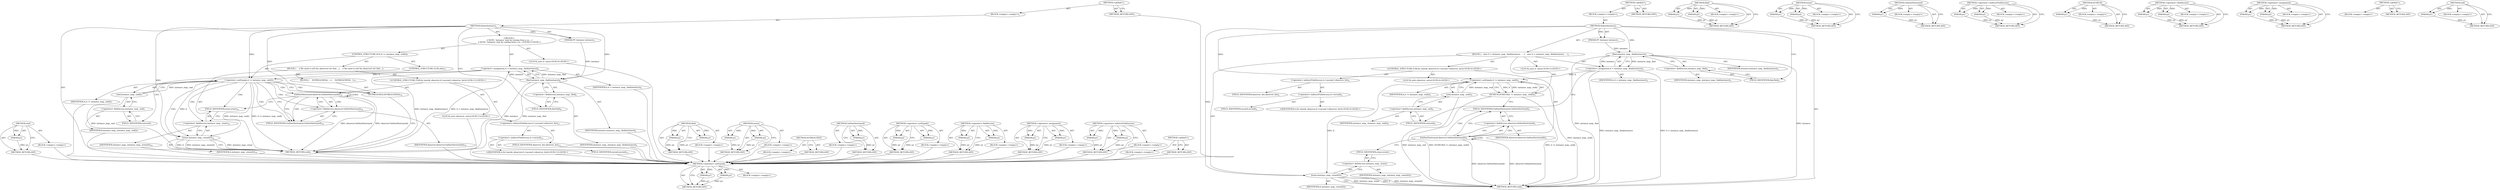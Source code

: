digraph "&lt;operator&gt;.indirectFieldAccess" {
vulnerable_80 [label=<(METHOD,&lt;operator&gt;.notEquals)>];
vulnerable_81 [label=<(PARAM,p1)>];
vulnerable_82 [label=<(PARAM,p2)>];
vulnerable_83 [label=<(BLOCK,&lt;empty&gt;,&lt;empty&gt;)>];
vulnerable_84 [label=<(METHOD_RETURN,ANY)>];
vulnerable_6 [label=<(METHOD,&lt;global&gt;)<SUB>1</SUB>>];
vulnerable_7 [label=<(BLOCK,&lt;empty&gt;,&lt;empty&gt;)<SUB>1</SUB>>];
vulnerable_8 [label=<(METHOD,DeleteInstance)<SUB>1</SUB>>];
vulnerable_9 [label=<(PARAM,PP_Instance instance)<SUB>1</SUB>>];
vulnerable_10 [label=<(BLOCK,{
   auto it = instance_map_.find(instance);
  ...,{
   auto it = instance_map_.find(instance);
  ...)<SUB>1</SUB>>];
vulnerable_11 [label="<(LOCAL,auto it: auto)<SUB>2</SUB>>"];
vulnerable_12 [label=<(&lt;operator&gt;.assignment,it = instance_map_.find(instance))<SUB>2</SUB>>];
vulnerable_13 [label=<(IDENTIFIER,it,it = instance_map_.find(instance))<SUB>2</SUB>>];
vulnerable_14 [label=<(find,instance_map_.find(instance))<SUB>2</SUB>>];
vulnerable_15 [label=<(&lt;operator&gt;.fieldAccess,instance_map_.find)<SUB>2</SUB>>];
vulnerable_16 [label=<(IDENTIFIER,instance_map_,instance_map_.find(instance))<SUB>2</SUB>>];
vulnerable_17 [label=<(FIELD_IDENTIFIER,find,find)<SUB>2</SUB>>];
vulnerable_18 [label=<(IDENTIFIER,instance,instance_map_.find(instance))<SUB>2</SUB>>];
vulnerable_19 [label=<(DCHECK,DCHECK(it != instance_map_.end()))<SUB>3</SUB>>];
vulnerable_20 [label=<(&lt;operator&gt;.notEquals,it != instance_map_.end())<SUB>3</SUB>>];
vulnerable_21 [label=<(IDENTIFIER,it,it != instance_map_.end())<SUB>3</SUB>>];
vulnerable_22 [label=<(end,instance_map_.end())<SUB>3</SUB>>];
vulnerable_23 [label=<(&lt;operator&gt;.fieldAccess,instance_map_.end)<SUB>3</SUB>>];
vulnerable_24 [label=<(IDENTIFIER,instance_map_,instance_map_.end())<SUB>3</SUB>>];
vulnerable_25 [label=<(FIELD_IDENTIFIER,end,end)<SUB>3</SUB>>];
vulnerable_26 [label="<(CONTROL_STRUCTURE,FOR,for (auto&amp; observer:it-&gt;second-&gt;observer_list))<SUB>4</SUB>>"];
vulnerable_27 [label=<(&lt;operator&gt;.indirectFieldAccess,it-&gt;second-&gt;observer_list)<SUB>4</SUB>>];
vulnerable_28 [label=<(&lt;operator&gt;.indirectFieldAccess,it-&gt;second)<SUB>4</SUB>>];
vulnerable_29 [label="<(IDENTIFIER,it,for (auto&amp; observer:it-&gt;second-&gt;observer_list))<SUB>4</SUB>>"];
vulnerable_30 [label=<(FIELD_IDENTIFIER,second,second)<SUB>4</SUB>>];
vulnerable_31 [label=<(FIELD_IDENTIFIER,observer_list,observer_list)<SUB>4</SUB>>];
vulnerable_32 [label="<(LOCAL,auto observer: auto)<SUB>4</SUB>>"];
vulnerable_33 [label=<(OnHostDestroyed,observer.OnHostDestroyed())<SUB>5</SUB>>];
vulnerable_34 [label=<(&lt;operator&gt;.fieldAccess,observer.OnHostDestroyed)<SUB>5</SUB>>];
vulnerable_35 [label=<(IDENTIFIER,observer,observer.OnHostDestroyed())<SUB>5</SUB>>];
vulnerable_36 [label=<(FIELD_IDENTIFIER,OnHostDestroyed,OnHostDestroyed)<SUB>5</SUB>>];
vulnerable_37 [label=<(erase,instance_map_.erase(it))<SUB>7</SUB>>];
vulnerable_38 [label=<(&lt;operator&gt;.fieldAccess,instance_map_.erase)<SUB>7</SUB>>];
vulnerable_39 [label=<(IDENTIFIER,instance_map_,instance_map_.erase(it))<SUB>7</SUB>>];
vulnerable_40 [label=<(FIELD_IDENTIFIER,erase,erase)<SUB>7</SUB>>];
vulnerable_41 [label=<(IDENTIFIER,it,instance_map_.erase(it))<SUB>7</SUB>>];
vulnerable_42 [label=<(METHOD_RETURN,void)<SUB>1</SUB>>];
vulnerable_44 [label=<(METHOD_RETURN,ANY)<SUB>1</SUB>>];
vulnerable_66 [label=<(METHOD,find)>];
vulnerable_67 [label=<(PARAM,p1)>];
vulnerable_68 [label=<(PARAM,p2)>];
vulnerable_69 [label=<(BLOCK,&lt;empty&gt;,&lt;empty&gt;)>];
vulnerable_70 [label=<(METHOD_RETURN,ANY)>];
vulnerable_98 [label=<(METHOD,erase)>];
vulnerable_99 [label=<(PARAM,p1)>];
vulnerable_100 [label=<(PARAM,p2)>];
vulnerable_101 [label=<(BLOCK,&lt;empty&gt;,&lt;empty&gt;)>];
vulnerable_102 [label=<(METHOD_RETURN,ANY)>];
vulnerable_94 [label=<(METHOD,OnHostDestroyed)>];
vulnerable_95 [label=<(PARAM,p1)>];
vulnerable_96 [label=<(BLOCK,&lt;empty&gt;,&lt;empty&gt;)>];
vulnerable_97 [label=<(METHOD_RETURN,ANY)>];
vulnerable_89 [label=<(METHOD,&lt;operator&gt;.indirectFieldAccess)>];
vulnerable_90 [label=<(PARAM,p1)>];
vulnerable_91 [label=<(PARAM,p2)>];
vulnerable_92 [label=<(BLOCK,&lt;empty&gt;,&lt;empty&gt;)>];
vulnerable_93 [label=<(METHOD_RETURN,ANY)>];
vulnerable_76 [label=<(METHOD,DCHECK)>];
vulnerable_77 [label=<(PARAM,p1)>];
vulnerable_78 [label=<(BLOCK,&lt;empty&gt;,&lt;empty&gt;)>];
vulnerable_79 [label=<(METHOD_RETURN,ANY)>];
vulnerable_71 [label=<(METHOD,&lt;operator&gt;.fieldAccess)>];
vulnerable_72 [label=<(PARAM,p1)>];
vulnerable_73 [label=<(PARAM,p2)>];
vulnerable_74 [label=<(BLOCK,&lt;empty&gt;,&lt;empty&gt;)>];
vulnerable_75 [label=<(METHOD_RETURN,ANY)>];
vulnerable_61 [label=<(METHOD,&lt;operator&gt;.assignment)>];
vulnerable_62 [label=<(PARAM,p1)>];
vulnerable_63 [label=<(PARAM,p2)>];
vulnerable_64 [label=<(BLOCK,&lt;empty&gt;,&lt;empty&gt;)>];
vulnerable_65 [label=<(METHOD_RETURN,ANY)>];
vulnerable_55 [label=<(METHOD,&lt;global&gt;)<SUB>1</SUB>>];
vulnerable_56 [label=<(BLOCK,&lt;empty&gt;,&lt;empty&gt;)>];
vulnerable_57 [label=<(METHOD_RETURN,ANY)>];
vulnerable_85 [label=<(METHOD,end)>];
vulnerable_86 [label=<(PARAM,p1)>];
vulnerable_87 [label=<(BLOCK,&lt;empty&gt;,&lt;empty&gt;)>];
vulnerable_88 [label=<(METHOD_RETURN,ANY)>];
fixed_85 [label=<(METHOD,end)>];
fixed_86 [label=<(PARAM,p1)>];
fixed_87 [label=<(BLOCK,&lt;empty&gt;,&lt;empty&gt;)>];
fixed_88 [label=<(METHOD_RETURN,ANY)>];
fixed_6 [label=<(METHOD,&lt;global&gt;)<SUB>1</SUB>>];
fixed_7 [label=<(BLOCK,&lt;empty&gt;,&lt;empty&gt;)<SUB>1</SUB>>];
fixed_8 [label=<(METHOD,DeleteInstance)<SUB>1</SUB>>];
fixed_9 [label=<(PARAM,PP_Instance instance)<SUB>1</SUB>>];
fixed_10 [label="<(BLOCK,{
  // NOTE: 'instance' may be coming from a co...,{
  // NOTE: 'instance' may be coming from a co...)<SUB>1</SUB>>"];
fixed_11 [label="<(LOCAL,auto it: auto)<SUB>6</SUB>>"];
fixed_12 [label=<(&lt;operator&gt;.assignment,it = instance_map_.find(instance))<SUB>6</SUB>>];
fixed_13 [label=<(IDENTIFIER,it,it = instance_map_.find(instance))<SUB>6</SUB>>];
fixed_14 [label=<(find,instance_map_.find(instance))<SUB>6</SUB>>];
fixed_15 [label=<(&lt;operator&gt;.fieldAccess,instance_map_.find)<SUB>6</SUB>>];
fixed_16 [label=<(IDENTIFIER,instance_map_,instance_map_.find(instance))<SUB>6</SUB>>];
fixed_17 [label=<(FIELD_IDENTIFIER,find,find)<SUB>6</SUB>>];
fixed_18 [label=<(IDENTIFIER,instance,instance_map_.find(instance))<SUB>6</SUB>>];
fixed_19 [label=<(CONTROL_STRUCTURE,IF,if (it != instance_map_.end()))<SUB>7</SUB>>];
fixed_20 [label=<(&lt;operator&gt;.notEquals,it != instance_map_.end())<SUB>7</SUB>>];
fixed_21 [label=<(IDENTIFIER,it,it != instance_map_.end())<SUB>7</SUB>>];
fixed_22 [label=<(end,instance_map_.end())<SUB>7</SUB>>];
fixed_23 [label=<(&lt;operator&gt;.fieldAccess,instance_map_.end)<SUB>7</SUB>>];
fixed_24 [label=<(IDENTIFIER,instance_map_,instance_map_.end())<SUB>7</SUB>>];
fixed_25 [label=<(FIELD_IDENTIFIER,end,end)<SUB>7</SUB>>];
fixed_26 [label=<(BLOCK,{
    // We need to tell the observers for that...,{
    // We need to tell the observers for that...)<SUB>7</SUB>>];
fixed_27 [label="<(CONTROL_STRUCTURE,FOR,for (auto&amp; observer:it-&gt;second-&gt;observer_list))<SUB>13</SUB>>"];
fixed_28 [label=<(&lt;operator&gt;.indirectFieldAccess,it-&gt;second-&gt;observer_list)<SUB>13</SUB>>];
fixed_29 [label=<(&lt;operator&gt;.indirectFieldAccess,it-&gt;second)<SUB>13</SUB>>];
fixed_30 [label="<(IDENTIFIER,it,for (auto&amp; observer:it-&gt;second-&gt;observer_list))<SUB>13</SUB>>"];
fixed_31 [label=<(FIELD_IDENTIFIER,second,second)<SUB>13</SUB>>];
fixed_32 [label=<(FIELD_IDENTIFIER,observer_list,observer_list)<SUB>13</SUB>>];
fixed_33 [label="<(LOCAL,auto observer: auto)<SUB>13</SUB>>"];
fixed_34 [label=<(OnHostDestroyed,observer.OnHostDestroyed())<SUB>14</SUB>>];
fixed_35 [label=<(&lt;operator&gt;.fieldAccess,observer.OnHostDestroyed)<SUB>14</SUB>>];
fixed_36 [label=<(IDENTIFIER,observer,observer.OnHostDestroyed())<SUB>14</SUB>>];
fixed_37 [label=<(FIELD_IDENTIFIER,OnHostDestroyed,OnHostDestroyed)<SUB>14</SUB>>];
fixed_38 [label=<(erase,instance_map_.erase(it))<SUB>16</SUB>>];
fixed_39 [label=<(&lt;operator&gt;.fieldAccess,instance_map_.erase)<SUB>16</SUB>>];
fixed_40 [label=<(IDENTIFIER,instance_map_,instance_map_.erase(it))<SUB>16</SUB>>];
fixed_41 [label=<(FIELD_IDENTIFIER,erase,erase)<SUB>16</SUB>>];
fixed_42 [label=<(IDENTIFIER,it,instance_map_.erase(it))<SUB>16</SUB>>];
fixed_43 [label=<(CONTROL_STRUCTURE,ELSE,else)<SUB>17</SUB>>];
fixed_44 [label=<(BLOCK,{
    NOTREACHED();
  },{
    NOTREACHED();
  })<SUB>17</SUB>>];
fixed_45 [label=<(NOTREACHED,NOTREACHED())<SUB>18</SUB>>];
fixed_46 [label=<(METHOD_RETURN,void)<SUB>1</SUB>>];
fixed_48 [label=<(METHOD_RETURN,ANY)<SUB>1</SUB>>];
fixed_70 [label=<(METHOD,find)>];
fixed_71 [label=<(PARAM,p1)>];
fixed_72 [label=<(PARAM,p2)>];
fixed_73 [label=<(BLOCK,&lt;empty&gt;,&lt;empty&gt;)>];
fixed_74 [label=<(METHOD_RETURN,ANY)>];
fixed_103 [label=<(METHOD,NOTREACHED)>];
fixed_104 [label=<(BLOCK,&lt;empty&gt;,&lt;empty&gt;)>];
fixed_105 [label=<(METHOD_RETURN,ANY)>];
fixed_98 [label=<(METHOD,erase)>];
fixed_99 [label=<(PARAM,p1)>];
fixed_100 [label=<(PARAM,p2)>];
fixed_101 [label=<(BLOCK,&lt;empty&gt;,&lt;empty&gt;)>];
fixed_102 [label=<(METHOD_RETURN,ANY)>];
fixed_94 [label=<(METHOD,OnHostDestroyed)>];
fixed_95 [label=<(PARAM,p1)>];
fixed_96 [label=<(BLOCK,&lt;empty&gt;,&lt;empty&gt;)>];
fixed_97 [label=<(METHOD_RETURN,ANY)>];
fixed_80 [label=<(METHOD,&lt;operator&gt;.notEquals)>];
fixed_81 [label=<(PARAM,p1)>];
fixed_82 [label=<(PARAM,p2)>];
fixed_83 [label=<(BLOCK,&lt;empty&gt;,&lt;empty&gt;)>];
fixed_84 [label=<(METHOD_RETURN,ANY)>];
fixed_75 [label=<(METHOD,&lt;operator&gt;.fieldAccess)>];
fixed_76 [label=<(PARAM,p1)>];
fixed_77 [label=<(PARAM,p2)>];
fixed_78 [label=<(BLOCK,&lt;empty&gt;,&lt;empty&gt;)>];
fixed_79 [label=<(METHOD_RETURN,ANY)>];
fixed_65 [label=<(METHOD,&lt;operator&gt;.assignment)>];
fixed_66 [label=<(PARAM,p1)>];
fixed_67 [label=<(PARAM,p2)>];
fixed_68 [label=<(BLOCK,&lt;empty&gt;,&lt;empty&gt;)>];
fixed_69 [label=<(METHOD_RETURN,ANY)>];
fixed_59 [label=<(METHOD,&lt;global&gt;)<SUB>1</SUB>>];
fixed_60 [label=<(BLOCK,&lt;empty&gt;,&lt;empty&gt;)>];
fixed_61 [label=<(METHOD_RETURN,ANY)>];
fixed_89 [label=<(METHOD,&lt;operator&gt;.indirectFieldAccess)>];
fixed_90 [label=<(PARAM,p1)>];
fixed_91 [label=<(PARAM,p2)>];
fixed_92 [label=<(BLOCK,&lt;empty&gt;,&lt;empty&gt;)>];
fixed_93 [label=<(METHOD_RETURN,ANY)>];
vulnerable_80 -> vulnerable_81  [key=0, label="AST: "];
vulnerable_80 -> vulnerable_81  [key=1, label="DDG: "];
vulnerable_80 -> vulnerable_83  [key=0, label="AST: "];
vulnerable_80 -> vulnerable_82  [key=0, label="AST: "];
vulnerable_80 -> vulnerable_82  [key=1, label="DDG: "];
vulnerable_80 -> vulnerable_84  [key=0, label="AST: "];
vulnerable_80 -> vulnerable_84  [key=1, label="CFG: "];
vulnerable_81 -> vulnerable_84  [key=0, label="DDG: p1"];
vulnerable_82 -> vulnerable_84  [key=0, label="DDG: p2"];
vulnerable_6 -> vulnerable_7  [key=0, label="AST: "];
vulnerable_6 -> vulnerable_44  [key=0, label="AST: "];
vulnerable_6 -> vulnerable_44  [key=1, label="CFG: "];
vulnerable_7 -> vulnerable_8  [key=0, label="AST: "];
vulnerable_8 -> vulnerable_9  [key=0, label="AST: "];
vulnerable_8 -> vulnerable_9  [key=1, label="DDG: "];
vulnerable_8 -> vulnerable_10  [key=0, label="AST: "];
vulnerable_8 -> vulnerable_42  [key=0, label="AST: "];
vulnerable_8 -> vulnerable_17  [key=0, label="CFG: "];
vulnerable_8 -> vulnerable_37  [key=0, label="DDG: "];
vulnerable_8 -> vulnerable_14  [key=0, label="DDG: "];
vulnerable_8 -> vulnerable_20  [key=0, label="DDG: "];
vulnerable_9 -> vulnerable_14  [key=0, label="DDG: instance"];
vulnerable_10 -> vulnerable_11  [key=0, label="AST: "];
vulnerable_10 -> vulnerable_12  [key=0, label="AST: "];
vulnerable_10 -> vulnerable_19  [key=0, label="AST: "];
vulnerable_10 -> vulnerable_26  [key=0, label="AST: "];
vulnerable_10 -> vulnerable_37  [key=0, label="AST: "];
vulnerable_12 -> vulnerable_13  [key=0, label="AST: "];
vulnerable_12 -> vulnerable_14  [key=0, label="AST: "];
vulnerable_12 -> vulnerable_25  [key=0, label="CFG: "];
vulnerable_12 -> vulnerable_42  [key=0, label="DDG: instance_map_.find(instance)"];
vulnerable_12 -> vulnerable_42  [key=1, label="DDG: it = instance_map_.find(instance)"];
vulnerable_12 -> vulnerable_20  [key=0, label="DDG: it"];
vulnerable_14 -> vulnerable_15  [key=0, label="AST: "];
vulnerable_14 -> vulnerable_18  [key=0, label="AST: "];
vulnerable_14 -> vulnerable_12  [key=0, label="CFG: "];
vulnerable_14 -> vulnerable_12  [key=1, label="DDG: instance_map_.find"];
vulnerable_14 -> vulnerable_12  [key=2, label="DDG: instance"];
vulnerable_14 -> vulnerable_42  [key=0, label="DDG: instance_map_.find"];
vulnerable_14 -> vulnerable_42  [key=1, label="DDG: instance"];
vulnerable_15 -> vulnerable_16  [key=0, label="AST: "];
vulnerable_15 -> vulnerable_17  [key=0, label="AST: "];
vulnerable_15 -> vulnerable_14  [key=0, label="CFG: "];
vulnerable_17 -> vulnerable_15  [key=0, label="CFG: "];
vulnerable_19 -> vulnerable_20  [key=0, label="AST: "];
vulnerable_19 -> vulnerable_36  [key=0, label="CFG: "];
vulnerable_19 -> vulnerable_42  [key=0, label="DDG: it != instance_map_.end()"];
vulnerable_19 -> vulnerable_42  [key=1, label="DDG: DCHECK(it != instance_map_.end())"];
vulnerable_20 -> vulnerable_21  [key=0, label="AST: "];
vulnerable_20 -> vulnerable_22  [key=0, label="AST: "];
vulnerable_20 -> vulnerable_19  [key=0, label="CFG: "];
vulnerable_20 -> vulnerable_19  [key=1, label="DDG: it"];
vulnerable_20 -> vulnerable_19  [key=2, label="DDG: instance_map_.end()"];
vulnerable_20 -> vulnerable_42  [key=0, label="DDG: instance_map_.end()"];
vulnerable_20 -> vulnerable_37  [key=0, label="DDG: it"];
vulnerable_22 -> vulnerable_23  [key=0, label="AST: "];
vulnerable_22 -> vulnerable_20  [key=0, label="CFG: "];
vulnerable_22 -> vulnerable_20  [key=1, label="DDG: instance_map_.end"];
vulnerable_22 -> vulnerable_42  [key=0, label="DDG: instance_map_.end"];
vulnerable_23 -> vulnerable_24  [key=0, label="AST: "];
vulnerable_23 -> vulnerable_25  [key=0, label="AST: "];
vulnerable_23 -> vulnerable_22  [key=0, label="CFG: "];
vulnerable_25 -> vulnerable_23  [key=0, label="CFG: "];
vulnerable_26 -> vulnerable_27  [key=0, label="AST: "];
vulnerable_26 -> vulnerable_32  [key=0, label="AST: "];
vulnerable_26 -> vulnerable_33  [key=0, label="AST: "];
vulnerable_27 -> vulnerable_28  [key=0, label="AST: "];
vulnerable_27 -> vulnerable_31  [key=0, label="AST: "];
vulnerable_28 -> vulnerable_29  [key=0, label="AST: "];
vulnerable_28 -> vulnerable_30  [key=0, label="AST: "];
vulnerable_33 -> vulnerable_34  [key=0, label="AST: "];
vulnerable_33 -> vulnerable_34  [key=1, label="CDG: "];
vulnerable_33 -> vulnerable_36  [key=0, label="CFG: "];
vulnerable_33 -> vulnerable_36  [key=1, label="CDG: "];
vulnerable_33 -> vulnerable_40  [key=0, label="CFG: "];
vulnerable_33 -> vulnerable_42  [key=0, label="DDG: observer.OnHostDestroyed"];
vulnerable_33 -> vulnerable_42  [key=1, label="DDG: observer.OnHostDestroyed()"];
vulnerable_33 -> vulnerable_33  [key=0, label="CDG: "];
vulnerable_34 -> vulnerable_35  [key=0, label="AST: "];
vulnerable_34 -> vulnerable_36  [key=0, label="AST: "];
vulnerable_34 -> vulnerable_33  [key=0, label="CFG: "];
vulnerable_36 -> vulnerable_34  [key=0, label="CFG: "];
vulnerable_37 -> vulnerable_38  [key=0, label="AST: "];
vulnerable_37 -> vulnerable_41  [key=0, label="AST: "];
vulnerable_37 -> vulnerable_42  [key=0, label="CFG: "];
vulnerable_37 -> vulnerable_42  [key=1, label="DDG: instance_map_.erase"];
vulnerable_37 -> vulnerable_42  [key=2, label="DDG: it"];
vulnerable_37 -> vulnerable_42  [key=3, label="DDG: instance_map_.erase(it)"];
vulnerable_38 -> vulnerable_39  [key=0, label="AST: "];
vulnerable_38 -> vulnerable_40  [key=0, label="AST: "];
vulnerable_38 -> vulnerable_37  [key=0, label="CFG: "];
vulnerable_40 -> vulnerable_38  [key=0, label="CFG: "];
vulnerable_66 -> vulnerable_67  [key=0, label="AST: "];
vulnerable_66 -> vulnerable_67  [key=1, label="DDG: "];
vulnerable_66 -> vulnerable_69  [key=0, label="AST: "];
vulnerable_66 -> vulnerable_68  [key=0, label="AST: "];
vulnerable_66 -> vulnerable_68  [key=1, label="DDG: "];
vulnerable_66 -> vulnerable_70  [key=0, label="AST: "];
vulnerable_66 -> vulnerable_70  [key=1, label="CFG: "];
vulnerable_67 -> vulnerable_70  [key=0, label="DDG: p1"];
vulnerable_68 -> vulnerable_70  [key=0, label="DDG: p2"];
vulnerable_98 -> vulnerable_99  [key=0, label="AST: "];
vulnerable_98 -> vulnerable_99  [key=1, label="DDG: "];
vulnerable_98 -> vulnerable_101  [key=0, label="AST: "];
vulnerable_98 -> vulnerable_100  [key=0, label="AST: "];
vulnerable_98 -> vulnerable_100  [key=1, label="DDG: "];
vulnerable_98 -> vulnerable_102  [key=0, label="AST: "];
vulnerable_98 -> vulnerable_102  [key=1, label="CFG: "];
vulnerable_99 -> vulnerable_102  [key=0, label="DDG: p1"];
vulnerable_100 -> vulnerable_102  [key=0, label="DDG: p2"];
vulnerable_94 -> vulnerable_95  [key=0, label="AST: "];
vulnerable_94 -> vulnerable_95  [key=1, label="DDG: "];
vulnerable_94 -> vulnerable_96  [key=0, label="AST: "];
vulnerable_94 -> vulnerable_97  [key=0, label="AST: "];
vulnerable_94 -> vulnerable_97  [key=1, label="CFG: "];
vulnerable_95 -> vulnerable_97  [key=0, label="DDG: p1"];
vulnerable_89 -> vulnerable_90  [key=0, label="AST: "];
vulnerable_89 -> vulnerable_90  [key=1, label="DDG: "];
vulnerable_89 -> vulnerable_92  [key=0, label="AST: "];
vulnerable_89 -> vulnerable_91  [key=0, label="AST: "];
vulnerable_89 -> vulnerable_91  [key=1, label="DDG: "];
vulnerable_89 -> vulnerable_93  [key=0, label="AST: "];
vulnerable_89 -> vulnerable_93  [key=1, label="CFG: "];
vulnerable_90 -> vulnerable_93  [key=0, label="DDG: p1"];
vulnerable_91 -> vulnerable_93  [key=0, label="DDG: p2"];
vulnerable_76 -> vulnerable_77  [key=0, label="AST: "];
vulnerable_76 -> vulnerable_77  [key=1, label="DDG: "];
vulnerable_76 -> vulnerable_78  [key=0, label="AST: "];
vulnerable_76 -> vulnerable_79  [key=0, label="AST: "];
vulnerable_76 -> vulnerable_79  [key=1, label="CFG: "];
vulnerable_77 -> vulnerable_79  [key=0, label="DDG: p1"];
vulnerable_71 -> vulnerable_72  [key=0, label="AST: "];
vulnerable_71 -> vulnerable_72  [key=1, label="DDG: "];
vulnerable_71 -> vulnerable_74  [key=0, label="AST: "];
vulnerable_71 -> vulnerable_73  [key=0, label="AST: "];
vulnerable_71 -> vulnerable_73  [key=1, label="DDG: "];
vulnerable_71 -> vulnerable_75  [key=0, label="AST: "];
vulnerable_71 -> vulnerable_75  [key=1, label="CFG: "];
vulnerable_72 -> vulnerable_75  [key=0, label="DDG: p1"];
vulnerable_73 -> vulnerable_75  [key=0, label="DDG: p2"];
vulnerable_61 -> vulnerable_62  [key=0, label="AST: "];
vulnerable_61 -> vulnerable_62  [key=1, label="DDG: "];
vulnerable_61 -> vulnerable_64  [key=0, label="AST: "];
vulnerable_61 -> vulnerable_63  [key=0, label="AST: "];
vulnerable_61 -> vulnerable_63  [key=1, label="DDG: "];
vulnerable_61 -> vulnerable_65  [key=0, label="AST: "];
vulnerable_61 -> vulnerable_65  [key=1, label="CFG: "];
vulnerable_62 -> vulnerable_65  [key=0, label="DDG: p1"];
vulnerable_63 -> vulnerable_65  [key=0, label="DDG: p2"];
vulnerable_55 -> vulnerable_56  [key=0, label="AST: "];
vulnerable_55 -> vulnerable_57  [key=0, label="AST: "];
vulnerable_55 -> vulnerable_57  [key=1, label="CFG: "];
vulnerable_85 -> vulnerable_86  [key=0, label="AST: "];
vulnerable_85 -> vulnerable_86  [key=1, label="DDG: "];
vulnerable_85 -> vulnerable_87  [key=0, label="AST: "];
vulnerable_85 -> vulnerable_88  [key=0, label="AST: "];
vulnerable_85 -> vulnerable_88  [key=1, label="CFG: "];
vulnerable_86 -> vulnerable_88  [key=0, label="DDG: p1"];
fixed_85 -> fixed_86  [key=0, label="AST: "];
fixed_85 -> fixed_86  [key=1, label="DDG: "];
fixed_85 -> fixed_87  [key=0, label="AST: "];
fixed_85 -> fixed_88  [key=0, label="AST: "];
fixed_85 -> fixed_88  [key=1, label="CFG: "];
fixed_86 -> fixed_88  [key=0, label="DDG: p1"];
fixed_87 -> vulnerable_80  [key=0];
fixed_88 -> vulnerable_80  [key=0];
fixed_6 -> fixed_7  [key=0, label="AST: "];
fixed_6 -> fixed_48  [key=0, label="AST: "];
fixed_6 -> fixed_48  [key=1, label="CFG: "];
fixed_7 -> fixed_8  [key=0, label="AST: "];
fixed_8 -> fixed_9  [key=0, label="AST: "];
fixed_8 -> fixed_9  [key=1, label="DDG: "];
fixed_8 -> fixed_10  [key=0, label="AST: "];
fixed_8 -> fixed_46  [key=0, label="AST: "];
fixed_8 -> fixed_17  [key=0, label="CFG: "];
fixed_8 -> fixed_14  [key=0, label="DDG: "];
fixed_8 -> fixed_20  [key=0, label="DDG: "];
fixed_8 -> fixed_38  [key=0, label="DDG: "];
fixed_8 -> fixed_45  [key=0, label="DDG: "];
fixed_9 -> fixed_14  [key=0, label="DDG: instance"];
fixed_10 -> fixed_11  [key=0, label="AST: "];
fixed_10 -> fixed_12  [key=0, label="AST: "];
fixed_10 -> fixed_19  [key=0, label="AST: "];
fixed_11 -> vulnerable_80  [key=0];
fixed_12 -> fixed_13  [key=0, label="AST: "];
fixed_12 -> fixed_14  [key=0, label="AST: "];
fixed_12 -> fixed_25  [key=0, label="CFG: "];
fixed_12 -> fixed_46  [key=0, label="DDG: instance_map_.find(instance)"];
fixed_12 -> fixed_46  [key=1, label="DDG: it = instance_map_.find(instance)"];
fixed_12 -> fixed_20  [key=0, label="DDG: it"];
fixed_13 -> vulnerable_80  [key=0];
fixed_14 -> fixed_15  [key=0, label="AST: "];
fixed_14 -> fixed_18  [key=0, label="AST: "];
fixed_14 -> fixed_12  [key=0, label="CFG: "];
fixed_14 -> fixed_12  [key=1, label="DDG: instance_map_.find"];
fixed_14 -> fixed_12  [key=2, label="DDG: instance"];
fixed_14 -> fixed_46  [key=0, label="DDG: instance_map_.find"];
fixed_14 -> fixed_46  [key=1, label="DDG: instance"];
fixed_15 -> fixed_16  [key=0, label="AST: "];
fixed_15 -> fixed_17  [key=0, label="AST: "];
fixed_15 -> fixed_14  [key=0, label="CFG: "];
fixed_16 -> vulnerable_80  [key=0];
fixed_17 -> fixed_15  [key=0, label="CFG: "];
fixed_18 -> vulnerable_80  [key=0];
fixed_19 -> fixed_20  [key=0, label="AST: "];
fixed_19 -> fixed_26  [key=0, label="AST: "];
fixed_19 -> fixed_43  [key=0, label="AST: "];
fixed_20 -> fixed_21  [key=0, label="AST: "];
fixed_20 -> fixed_22  [key=0, label="AST: "];
fixed_20 -> fixed_45  [key=0, label="CFG: "];
fixed_20 -> fixed_45  [key=1, label="CDG: "];
fixed_20 -> fixed_37  [key=0, label="CFG: "];
fixed_20 -> fixed_37  [key=1, label="CDG: "];
fixed_20 -> fixed_46  [key=0, label="DDG: instance_map_.end()"];
fixed_20 -> fixed_46  [key=1, label="DDG: it != instance_map_.end()"];
fixed_20 -> fixed_38  [key=0, label="DDG: it"];
fixed_20 -> fixed_38  [key=1, label="CDG: "];
fixed_20 -> fixed_34  [key=0, label="CDG: "];
fixed_20 -> fixed_41  [key=0, label="CDG: "];
fixed_20 -> fixed_35  [key=0, label="CDG: "];
fixed_20 -> fixed_39  [key=0, label="CDG: "];
fixed_21 -> vulnerable_80  [key=0];
fixed_22 -> fixed_23  [key=0, label="AST: "];
fixed_22 -> fixed_20  [key=0, label="CFG: "];
fixed_22 -> fixed_20  [key=1, label="DDG: instance_map_.end"];
fixed_22 -> fixed_46  [key=0, label="DDG: instance_map_.end"];
fixed_23 -> fixed_24  [key=0, label="AST: "];
fixed_23 -> fixed_25  [key=0, label="AST: "];
fixed_23 -> fixed_22  [key=0, label="CFG: "];
fixed_24 -> vulnerable_80  [key=0];
fixed_25 -> fixed_23  [key=0, label="CFG: "];
fixed_26 -> fixed_27  [key=0, label="AST: "];
fixed_26 -> fixed_38  [key=0, label="AST: "];
fixed_27 -> fixed_28  [key=0, label="AST: "];
fixed_27 -> fixed_33  [key=0, label="AST: "];
fixed_27 -> fixed_34  [key=0, label="AST: "];
fixed_28 -> fixed_29  [key=0, label="AST: "];
fixed_28 -> fixed_32  [key=0, label="AST: "];
fixed_29 -> fixed_30  [key=0, label="AST: "];
fixed_29 -> fixed_31  [key=0, label="AST: "];
fixed_30 -> vulnerable_80  [key=0];
fixed_31 -> vulnerable_80  [key=0];
fixed_32 -> vulnerable_80  [key=0];
fixed_33 -> vulnerable_80  [key=0];
fixed_34 -> fixed_35  [key=0, label="AST: "];
fixed_34 -> fixed_35  [key=1, label="CDG: "];
fixed_34 -> fixed_37  [key=0, label="CFG: "];
fixed_34 -> fixed_37  [key=1, label="CDG: "];
fixed_34 -> fixed_41  [key=0, label="CFG: "];
fixed_34 -> fixed_46  [key=0, label="DDG: observer.OnHostDestroyed"];
fixed_34 -> fixed_46  [key=1, label="DDG: observer.OnHostDestroyed()"];
fixed_34 -> fixed_34  [key=0, label="CDG: "];
fixed_35 -> fixed_36  [key=0, label="AST: "];
fixed_35 -> fixed_37  [key=0, label="AST: "];
fixed_35 -> fixed_34  [key=0, label="CFG: "];
fixed_36 -> vulnerable_80  [key=0];
fixed_37 -> fixed_35  [key=0, label="CFG: "];
fixed_38 -> fixed_39  [key=0, label="AST: "];
fixed_38 -> fixed_42  [key=0, label="AST: "];
fixed_38 -> fixed_46  [key=0, label="CFG: "];
fixed_38 -> fixed_46  [key=1, label="DDG: instance_map_.erase"];
fixed_38 -> fixed_46  [key=2, label="DDG: it"];
fixed_38 -> fixed_46  [key=3, label="DDG: instance_map_.erase(it)"];
fixed_39 -> fixed_40  [key=0, label="AST: "];
fixed_39 -> fixed_41  [key=0, label="AST: "];
fixed_39 -> fixed_38  [key=0, label="CFG: "];
fixed_40 -> vulnerable_80  [key=0];
fixed_41 -> fixed_39  [key=0, label="CFG: "];
fixed_42 -> vulnerable_80  [key=0];
fixed_43 -> fixed_44  [key=0, label="AST: "];
fixed_44 -> fixed_45  [key=0, label="AST: "];
fixed_45 -> fixed_46  [key=0, label="CFG: "];
fixed_46 -> vulnerable_80  [key=0];
fixed_48 -> vulnerable_80  [key=0];
fixed_70 -> fixed_71  [key=0, label="AST: "];
fixed_70 -> fixed_71  [key=1, label="DDG: "];
fixed_70 -> fixed_73  [key=0, label="AST: "];
fixed_70 -> fixed_72  [key=0, label="AST: "];
fixed_70 -> fixed_72  [key=1, label="DDG: "];
fixed_70 -> fixed_74  [key=0, label="AST: "];
fixed_70 -> fixed_74  [key=1, label="CFG: "];
fixed_71 -> fixed_74  [key=0, label="DDG: p1"];
fixed_72 -> fixed_74  [key=0, label="DDG: p2"];
fixed_73 -> vulnerable_80  [key=0];
fixed_74 -> vulnerable_80  [key=0];
fixed_103 -> fixed_104  [key=0, label="AST: "];
fixed_103 -> fixed_105  [key=0, label="AST: "];
fixed_103 -> fixed_105  [key=1, label="CFG: "];
fixed_104 -> vulnerable_80  [key=0];
fixed_105 -> vulnerable_80  [key=0];
fixed_98 -> fixed_99  [key=0, label="AST: "];
fixed_98 -> fixed_99  [key=1, label="DDG: "];
fixed_98 -> fixed_101  [key=0, label="AST: "];
fixed_98 -> fixed_100  [key=0, label="AST: "];
fixed_98 -> fixed_100  [key=1, label="DDG: "];
fixed_98 -> fixed_102  [key=0, label="AST: "];
fixed_98 -> fixed_102  [key=1, label="CFG: "];
fixed_99 -> fixed_102  [key=0, label="DDG: p1"];
fixed_100 -> fixed_102  [key=0, label="DDG: p2"];
fixed_101 -> vulnerable_80  [key=0];
fixed_102 -> vulnerable_80  [key=0];
fixed_94 -> fixed_95  [key=0, label="AST: "];
fixed_94 -> fixed_95  [key=1, label="DDG: "];
fixed_94 -> fixed_96  [key=0, label="AST: "];
fixed_94 -> fixed_97  [key=0, label="AST: "];
fixed_94 -> fixed_97  [key=1, label="CFG: "];
fixed_95 -> fixed_97  [key=0, label="DDG: p1"];
fixed_96 -> vulnerable_80  [key=0];
fixed_97 -> vulnerable_80  [key=0];
fixed_80 -> fixed_81  [key=0, label="AST: "];
fixed_80 -> fixed_81  [key=1, label="DDG: "];
fixed_80 -> fixed_83  [key=0, label="AST: "];
fixed_80 -> fixed_82  [key=0, label="AST: "];
fixed_80 -> fixed_82  [key=1, label="DDG: "];
fixed_80 -> fixed_84  [key=0, label="AST: "];
fixed_80 -> fixed_84  [key=1, label="CFG: "];
fixed_81 -> fixed_84  [key=0, label="DDG: p1"];
fixed_82 -> fixed_84  [key=0, label="DDG: p2"];
fixed_83 -> vulnerable_80  [key=0];
fixed_84 -> vulnerable_80  [key=0];
fixed_75 -> fixed_76  [key=0, label="AST: "];
fixed_75 -> fixed_76  [key=1, label="DDG: "];
fixed_75 -> fixed_78  [key=0, label="AST: "];
fixed_75 -> fixed_77  [key=0, label="AST: "];
fixed_75 -> fixed_77  [key=1, label="DDG: "];
fixed_75 -> fixed_79  [key=0, label="AST: "];
fixed_75 -> fixed_79  [key=1, label="CFG: "];
fixed_76 -> fixed_79  [key=0, label="DDG: p1"];
fixed_77 -> fixed_79  [key=0, label="DDG: p2"];
fixed_78 -> vulnerable_80  [key=0];
fixed_79 -> vulnerable_80  [key=0];
fixed_65 -> fixed_66  [key=0, label="AST: "];
fixed_65 -> fixed_66  [key=1, label="DDG: "];
fixed_65 -> fixed_68  [key=0, label="AST: "];
fixed_65 -> fixed_67  [key=0, label="AST: "];
fixed_65 -> fixed_67  [key=1, label="DDG: "];
fixed_65 -> fixed_69  [key=0, label="AST: "];
fixed_65 -> fixed_69  [key=1, label="CFG: "];
fixed_66 -> fixed_69  [key=0, label="DDG: p1"];
fixed_67 -> fixed_69  [key=0, label="DDG: p2"];
fixed_68 -> vulnerable_80  [key=0];
fixed_69 -> vulnerable_80  [key=0];
fixed_59 -> fixed_60  [key=0, label="AST: "];
fixed_59 -> fixed_61  [key=0, label="AST: "];
fixed_59 -> fixed_61  [key=1, label="CFG: "];
fixed_60 -> vulnerable_80  [key=0];
fixed_61 -> vulnerable_80  [key=0];
fixed_89 -> fixed_90  [key=0, label="AST: "];
fixed_89 -> fixed_90  [key=1, label="DDG: "];
fixed_89 -> fixed_92  [key=0, label="AST: "];
fixed_89 -> fixed_91  [key=0, label="AST: "];
fixed_89 -> fixed_91  [key=1, label="DDG: "];
fixed_89 -> fixed_93  [key=0, label="AST: "];
fixed_89 -> fixed_93  [key=1, label="CFG: "];
fixed_90 -> fixed_93  [key=0, label="DDG: p1"];
fixed_91 -> fixed_93  [key=0, label="DDG: p2"];
fixed_92 -> vulnerable_80  [key=0];
fixed_93 -> vulnerable_80  [key=0];
}
